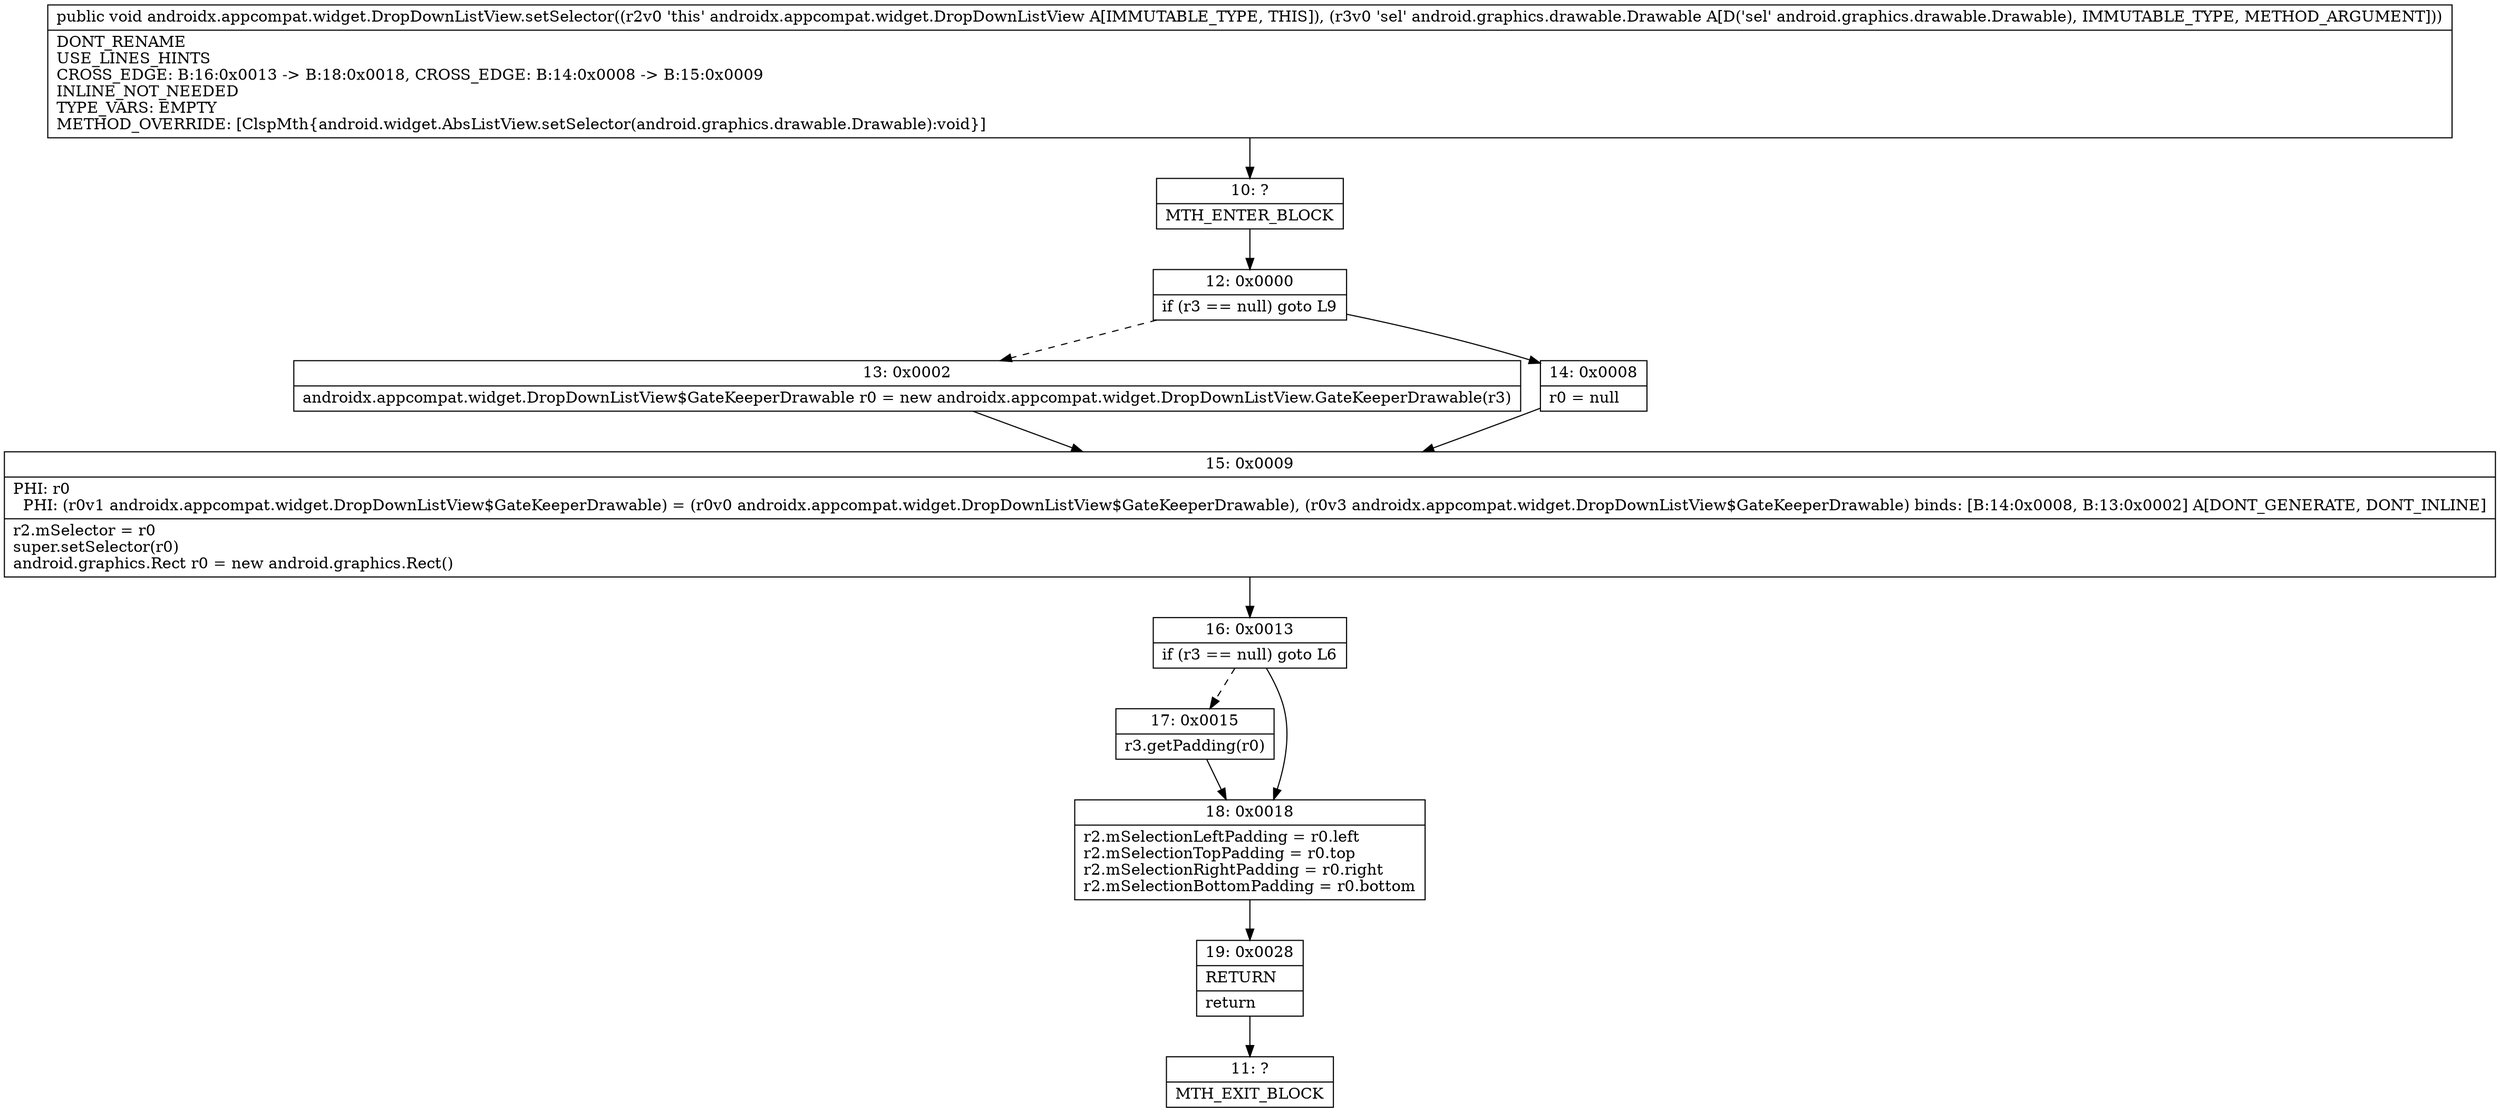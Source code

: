 digraph "CFG forandroidx.appcompat.widget.DropDownListView.setSelector(Landroid\/graphics\/drawable\/Drawable;)V" {
Node_10 [shape=record,label="{10\:\ ?|MTH_ENTER_BLOCK\l}"];
Node_12 [shape=record,label="{12\:\ 0x0000|if (r3 == null) goto L9\l}"];
Node_13 [shape=record,label="{13\:\ 0x0002|androidx.appcompat.widget.DropDownListView$GateKeeperDrawable r0 = new androidx.appcompat.widget.DropDownListView.GateKeeperDrawable(r3)\l}"];
Node_15 [shape=record,label="{15\:\ 0x0009|PHI: r0 \l  PHI: (r0v1 androidx.appcompat.widget.DropDownListView$GateKeeperDrawable) = (r0v0 androidx.appcompat.widget.DropDownListView$GateKeeperDrawable), (r0v3 androidx.appcompat.widget.DropDownListView$GateKeeperDrawable) binds: [B:14:0x0008, B:13:0x0002] A[DONT_GENERATE, DONT_INLINE]\l|r2.mSelector = r0\lsuper.setSelector(r0)\landroid.graphics.Rect r0 = new android.graphics.Rect()\l}"];
Node_16 [shape=record,label="{16\:\ 0x0013|if (r3 == null) goto L6\l}"];
Node_17 [shape=record,label="{17\:\ 0x0015|r3.getPadding(r0)\l}"];
Node_18 [shape=record,label="{18\:\ 0x0018|r2.mSelectionLeftPadding = r0.left\lr2.mSelectionTopPadding = r0.top\lr2.mSelectionRightPadding = r0.right\lr2.mSelectionBottomPadding = r0.bottom\l}"];
Node_19 [shape=record,label="{19\:\ 0x0028|RETURN\l|return\l}"];
Node_11 [shape=record,label="{11\:\ ?|MTH_EXIT_BLOCK\l}"];
Node_14 [shape=record,label="{14\:\ 0x0008|r0 = null\l}"];
MethodNode[shape=record,label="{public void androidx.appcompat.widget.DropDownListView.setSelector((r2v0 'this' androidx.appcompat.widget.DropDownListView A[IMMUTABLE_TYPE, THIS]), (r3v0 'sel' android.graphics.drawable.Drawable A[D('sel' android.graphics.drawable.Drawable), IMMUTABLE_TYPE, METHOD_ARGUMENT]))  | DONT_RENAME\lUSE_LINES_HINTS\lCROSS_EDGE: B:16:0x0013 \-\> B:18:0x0018, CROSS_EDGE: B:14:0x0008 \-\> B:15:0x0009\lINLINE_NOT_NEEDED\lTYPE_VARS: EMPTY\lMETHOD_OVERRIDE: [ClspMth\{android.widget.AbsListView.setSelector(android.graphics.drawable.Drawable):void\}]\l}"];
MethodNode -> Node_10;Node_10 -> Node_12;
Node_12 -> Node_13[style=dashed];
Node_12 -> Node_14;
Node_13 -> Node_15;
Node_15 -> Node_16;
Node_16 -> Node_17[style=dashed];
Node_16 -> Node_18;
Node_17 -> Node_18;
Node_18 -> Node_19;
Node_19 -> Node_11;
Node_14 -> Node_15;
}

